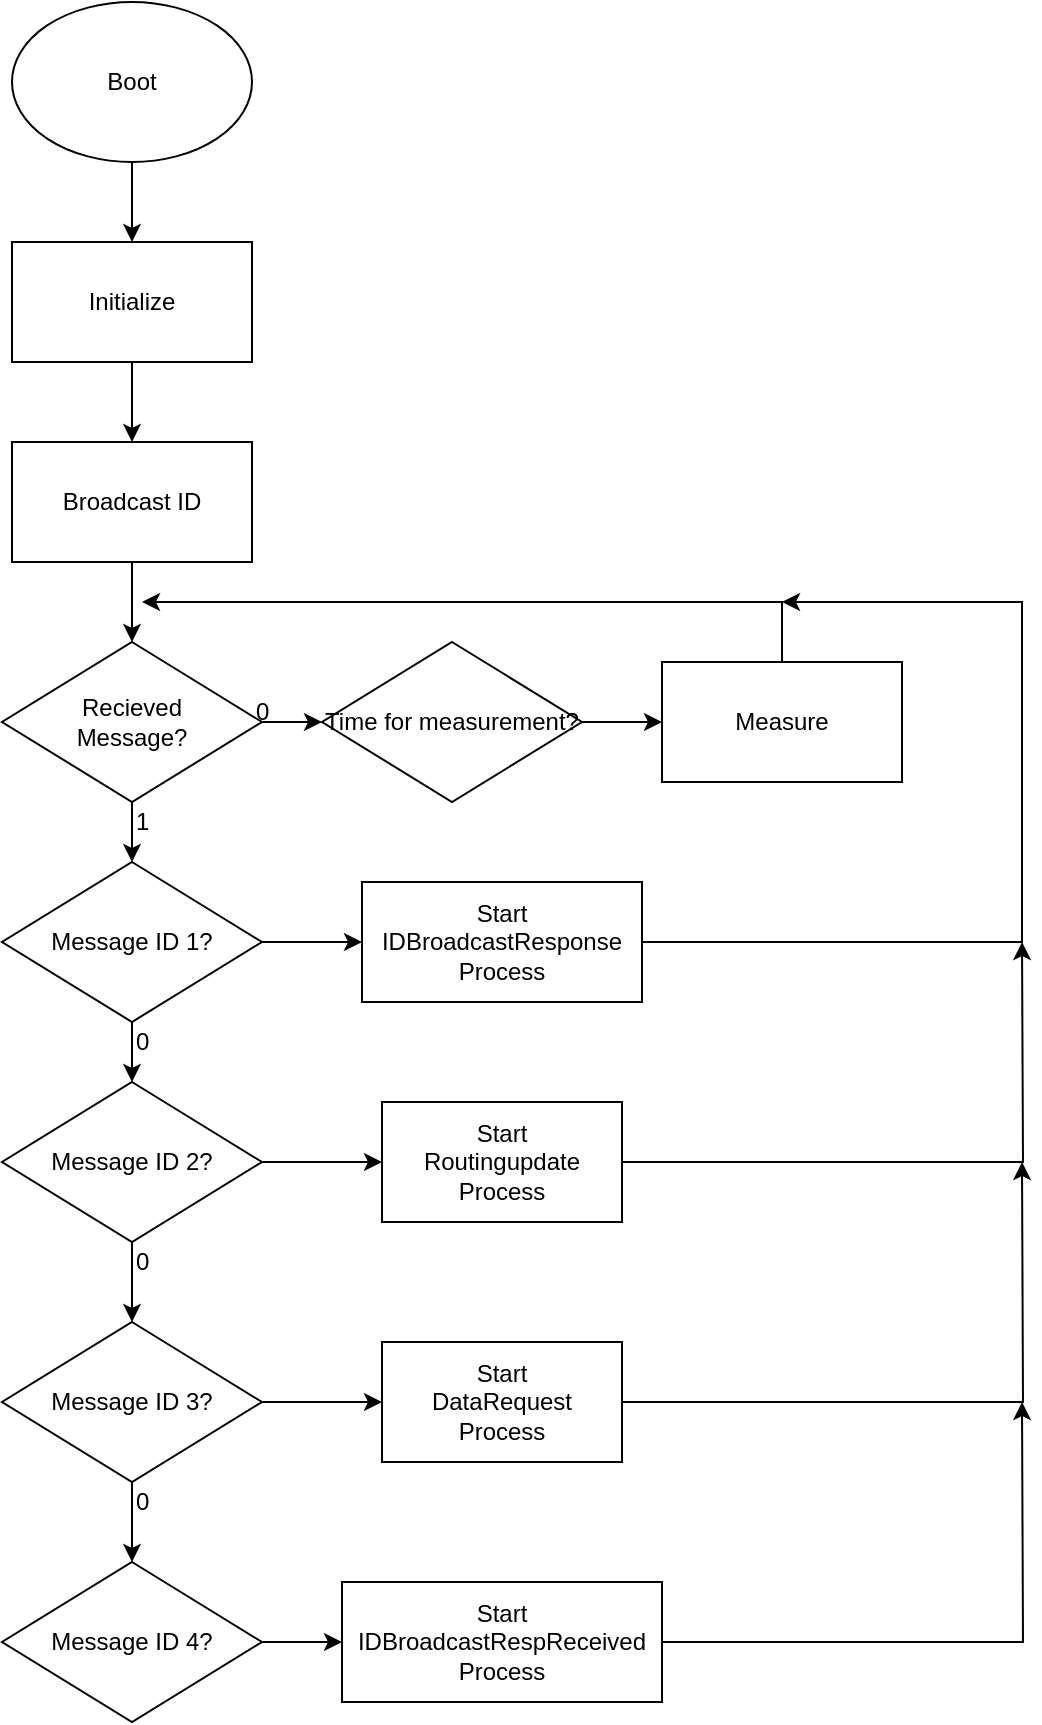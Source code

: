 <mxfile pages="1" version="11.2.8" type="device"><diagram id="FcfmcrpfDWoyMeW4BeTS" name="Page-1"><mxGraphModel dx="1408" dy="769" grid="1" gridSize="10" guides="1" tooltips="1" connect="1" arrows="1" fold="1" page="1" pageScale="1" pageWidth="850" pageHeight="1100" math="0" shadow="0"><root><mxCell id="0"/><mxCell id="1" parent="0"/><mxCell id="9sQWJs5O8eT6G7KeF-vx-9" value="" style="edgeStyle=orthogonalEdgeStyle;rounded=0;orthogonalLoop=1;jettySize=auto;html=1;" edge="1" parent="1" source="9sQWJs5O8eT6G7KeF-vx-1" target="9sQWJs5O8eT6G7KeF-vx-4"><mxGeometry relative="1" as="geometry"/></mxCell><mxCell id="9sQWJs5O8eT6G7KeF-vx-1" value="Boot" style="ellipse;whiteSpace=wrap;html=1;" vertex="1" parent="1"><mxGeometry x="265" y="100" width="120" height="80" as="geometry"/></mxCell><mxCell id="9sQWJs5O8eT6G7KeF-vx-8" value="" style="edgeStyle=orthogonalEdgeStyle;rounded=0;orthogonalLoop=1;jettySize=auto;html=1;" edge="1" parent="1" source="9sQWJs5O8eT6G7KeF-vx-4" target="9sQWJs5O8eT6G7KeF-vx-5"><mxGeometry relative="1" as="geometry"/></mxCell><mxCell id="9sQWJs5O8eT6G7KeF-vx-4" value="Initialize" style="rounded=0;whiteSpace=wrap;html=1;" vertex="1" parent="1"><mxGeometry x="265" y="220" width="120" height="60" as="geometry"/></mxCell><mxCell id="9sQWJs5O8eT6G7KeF-vx-7" value="" style="edgeStyle=orthogonalEdgeStyle;rounded=0;orthogonalLoop=1;jettySize=auto;html=1;" edge="1" parent="1" source="9sQWJs5O8eT6G7KeF-vx-5" target="9sQWJs5O8eT6G7KeF-vx-6"><mxGeometry relative="1" as="geometry"/></mxCell><mxCell id="9sQWJs5O8eT6G7KeF-vx-5" value="Broadcast ID" style="rounded=0;whiteSpace=wrap;html=1;" vertex="1" parent="1"><mxGeometry x="265" y="320" width="120" height="60" as="geometry"/></mxCell><mxCell id="9sQWJs5O8eT6G7KeF-vx-14" value="" style="edgeStyle=orthogonalEdgeStyle;rounded=0;orthogonalLoop=1;jettySize=auto;html=1;" edge="1" parent="1" source="9sQWJs5O8eT6G7KeF-vx-6" target="9sQWJs5O8eT6G7KeF-vx-13"><mxGeometry relative="1" as="geometry"/></mxCell><mxCell id="9sQWJs5O8eT6G7KeF-vx-18" value="" style="edgeStyle=orthogonalEdgeStyle;rounded=0;orthogonalLoop=1;jettySize=auto;html=1;" edge="1" parent="1" source="9sQWJs5O8eT6G7KeF-vx-6" target="9sQWJs5O8eT6G7KeF-vx-17"><mxGeometry relative="1" as="geometry"/></mxCell><mxCell id="9sQWJs5O8eT6G7KeF-vx-6" value="&lt;div&gt;Recieved&lt;/div&gt;&lt;div&gt;Message?&lt;br&gt;&lt;/div&gt;" style="rhombus;whiteSpace=wrap;html=1;" vertex="1" parent="1"><mxGeometry x="260" y="420" width="130" height="80" as="geometry"/></mxCell><mxCell id="9sQWJs5O8eT6G7KeF-vx-33" style="edgeStyle=orthogonalEdgeStyle;rounded=0;orthogonalLoop=1;jettySize=auto;html=1;exitX=1;exitY=0.5;exitDx=0;exitDy=0;entryX=0;entryY=0.5;entryDx=0;entryDy=0;" edge="1" parent="1" source="9sQWJs5O8eT6G7KeF-vx-17" target="9sQWJs5O8eT6G7KeF-vx-31"><mxGeometry relative="1" as="geometry"/></mxCell><mxCell id="9sQWJs5O8eT6G7KeF-vx-17" value="&lt;div&gt;Time for measurement?&lt;br&gt;&lt;/div&gt;" style="rhombus;whiteSpace=wrap;html=1;" vertex="1" parent="1"><mxGeometry x="420" y="420" width="130" height="80" as="geometry"/></mxCell><mxCell id="9sQWJs5O8eT6G7KeF-vx-16" value="" style="edgeStyle=orthogonalEdgeStyle;rounded=0;orthogonalLoop=1;jettySize=auto;html=1;" edge="1" parent="1" source="9sQWJs5O8eT6G7KeF-vx-13" target="9sQWJs5O8eT6G7KeF-vx-15"><mxGeometry relative="1" as="geometry"/></mxCell><mxCell id="9sQWJs5O8eT6G7KeF-vx-39" value="" style="edgeStyle=orthogonalEdgeStyle;rounded=0;orthogonalLoop=1;jettySize=auto;html=1;" edge="1" parent="1" source="9sQWJs5O8eT6G7KeF-vx-13" target="9sQWJs5O8eT6G7KeF-vx-25"><mxGeometry relative="1" as="geometry"/></mxCell><mxCell id="9sQWJs5O8eT6G7KeF-vx-13" value="Message ID 1?" style="rhombus;whiteSpace=wrap;html=1;" vertex="1" parent="1"><mxGeometry x="260" y="530" width="130" height="80" as="geometry"/></mxCell><mxCell id="9sQWJs5O8eT6G7KeF-vx-20" value="" style="edgeStyle=orthogonalEdgeStyle;rounded=0;orthogonalLoop=1;jettySize=auto;html=1;" edge="1" parent="1" source="9sQWJs5O8eT6G7KeF-vx-15" target="9sQWJs5O8eT6G7KeF-vx-19"><mxGeometry relative="1" as="geometry"/></mxCell><mxCell id="9sQWJs5O8eT6G7KeF-vx-40" value="" style="edgeStyle=orthogonalEdgeStyle;rounded=0;orthogonalLoop=1;jettySize=auto;html=1;" edge="1" parent="1" source="9sQWJs5O8eT6G7KeF-vx-15" target="9sQWJs5O8eT6G7KeF-vx-34"><mxGeometry relative="1" as="geometry"/></mxCell><mxCell id="9sQWJs5O8eT6G7KeF-vx-15" value="Message ID 2?" style="rhombus;whiteSpace=wrap;html=1;" vertex="1" parent="1"><mxGeometry x="260" y="640" width="130" height="80" as="geometry"/></mxCell><mxCell id="9sQWJs5O8eT6G7KeF-vx-22" value="" style="edgeStyle=orthogonalEdgeStyle;rounded=0;orthogonalLoop=1;jettySize=auto;html=1;" edge="1" parent="1" source="9sQWJs5O8eT6G7KeF-vx-19" target="9sQWJs5O8eT6G7KeF-vx-21"><mxGeometry relative="1" as="geometry"/></mxCell><mxCell id="9sQWJs5O8eT6G7KeF-vx-41" value="" style="edgeStyle=orthogonalEdgeStyle;rounded=0;orthogonalLoop=1;jettySize=auto;html=1;" edge="1" parent="1" source="9sQWJs5O8eT6G7KeF-vx-19" target="9sQWJs5O8eT6G7KeF-vx-35"><mxGeometry relative="1" as="geometry"/></mxCell><mxCell id="9sQWJs5O8eT6G7KeF-vx-19" value="Message ID 3?" style="rhombus;whiteSpace=wrap;html=1;" vertex="1" parent="1"><mxGeometry x="260" y="760" width="130" height="80" as="geometry"/></mxCell><mxCell id="9sQWJs5O8eT6G7KeF-vx-42" value="" style="edgeStyle=orthogonalEdgeStyle;rounded=0;orthogonalLoop=1;jettySize=auto;html=1;" edge="1" parent="1" source="9sQWJs5O8eT6G7KeF-vx-21" target="9sQWJs5O8eT6G7KeF-vx-36"><mxGeometry relative="1" as="geometry"/></mxCell><mxCell id="9sQWJs5O8eT6G7KeF-vx-21" value="Message ID 4?" style="rhombus;whiteSpace=wrap;html=1;" vertex="1" parent="1"><mxGeometry x="260" y="880" width="130" height="80" as="geometry"/></mxCell><mxCell id="9sQWJs5O8eT6G7KeF-vx-43" style="edgeStyle=orthogonalEdgeStyle;rounded=0;orthogonalLoop=1;jettySize=auto;html=1;exitX=1;exitY=0.5;exitDx=0;exitDy=0;endArrow=classic;endFill=1;" edge="1" parent="1" source="9sQWJs5O8eT6G7KeF-vx-25"><mxGeometry relative="1" as="geometry"><mxPoint x="650" y="400" as="targetPoint"/><Array as="points"><mxPoint x="770" y="570"/><mxPoint x="770" y="400"/></Array></mxGeometry></mxCell><mxCell id="9sQWJs5O8eT6G7KeF-vx-25" value="&lt;div&gt;Start&lt;/div&gt;&lt;div&gt;IDBroadcastResponse&lt;/div&gt;&lt;div&gt;Process&lt;br&gt;&lt;/div&gt;" style="rounded=0;whiteSpace=wrap;html=1;" vertex="1" parent="1"><mxGeometry x="440" y="540" width="140" height="60" as="geometry"/></mxCell><mxCell id="9sQWJs5O8eT6G7KeF-vx-26" value="1" style="text;html=1;resizable=0;points=[];autosize=1;align=left;verticalAlign=top;spacingTop=-4;" vertex="1" parent="1"><mxGeometry x="325" y="500" width="20" height="20" as="geometry"/></mxCell><mxCell id="9sQWJs5O8eT6G7KeF-vx-27" value="0" style="text;html=1;resizable=0;points=[];autosize=1;align=left;verticalAlign=top;spacingTop=-4;" vertex="1" parent="1"><mxGeometry x="385" y="445" width="20" height="20" as="geometry"/></mxCell><mxCell id="9sQWJs5O8eT6G7KeF-vx-28" value="0" style="text;html=1;resizable=0;points=[];autosize=1;align=left;verticalAlign=top;spacingTop=-4;" vertex="1" parent="1"><mxGeometry x="325" y="610" width="20" height="20" as="geometry"/></mxCell><mxCell id="9sQWJs5O8eT6G7KeF-vx-29" value="0" style="text;html=1;resizable=0;points=[];autosize=1;align=left;verticalAlign=top;spacingTop=-4;" vertex="1" parent="1"><mxGeometry x="325" y="720" width="20" height="20" as="geometry"/></mxCell><mxCell id="9sQWJs5O8eT6G7KeF-vx-30" value="0" style="text;html=1;resizable=0;points=[];autosize=1;align=left;verticalAlign=top;spacingTop=-4;" vertex="1" parent="1"><mxGeometry x="325" y="840" width="20" height="20" as="geometry"/></mxCell><mxCell id="9sQWJs5O8eT6G7KeF-vx-32" style="edgeStyle=orthogonalEdgeStyle;rounded=0;orthogonalLoop=1;jettySize=auto;html=1;exitX=0.5;exitY=0;exitDx=0;exitDy=0;" edge="1" parent="1" source="9sQWJs5O8eT6G7KeF-vx-31"><mxGeometry relative="1" as="geometry"><mxPoint x="330" y="400" as="targetPoint"/><Array as="points"><mxPoint x="650" y="400"/></Array></mxGeometry></mxCell><mxCell id="9sQWJs5O8eT6G7KeF-vx-31" value="Measure" style="rounded=0;whiteSpace=wrap;html=1;" vertex="1" parent="1"><mxGeometry x="590" y="430" width="120" height="60" as="geometry"/></mxCell><mxCell id="9sQWJs5O8eT6G7KeF-vx-44" style="edgeStyle=orthogonalEdgeStyle;rounded=0;orthogonalLoop=1;jettySize=auto;html=1;exitX=1;exitY=0.5;exitDx=0;exitDy=0;endArrow=classic;endFill=1;" edge="1" parent="1" source="9sQWJs5O8eT6G7KeF-vx-34"><mxGeometry relative="1" as="geometry"><mxPoint x="770" y="570" as="targetPoint"/></mxGeometry></mxCell><mxCell id="9sQWJs5O8eT6G7KeF-vx-34" value="&lt;div&gt;Start&lt;/div&gt;&lt;div&gt;Routingupdate&lt;/div&gt;&lt;div&gt;Process&lt;br&gt;&lt;/div&gt;" style="rounded=0;whiteSpace=wrap;html=1;" vertex="1" parent="1"><mxGeometry x="450" y="650" width="120" height="60" as="geometry"/></mxCell><mxCell id="9sQWJs5O8eT6G7KeF-vx-45" style="edgeStyle=orthogonalEdgeStyle;rounded=0;orthogonalLoop=1;jettySize=auto;html=1;exitX=1;exitY=0.5;exitDx=0;exitDy=0;endArrow=classic;endFill=1;" edge="1" parent="1" source="9sQWJs5O8eT6G7KeF-vx-35"><mxGeometry relative="1" as="geometry"><mxPoint x="770" y="680" as="targetPoint"/></mxGeometry></mxCell><mxCell id="9sQWJs5O8eT6G7KeF-vx-35" value="&lt;div&gt;Start&lt;/div&gt;&lt;div&gt;DataRequest&lt;/div&gt;&lt;div&gt;Process&lt;br&gt;&lt;/div&gt;" style="rounded=0;whiteSpace=wrap;html=1;" vertex="1" parent="1"><mxGeometry x="450" y="770" width="120" height="60" as="geometry"/></mxCell><mxCell id="9sQWJs5O8eT6G7KeF-vx-46" style="edgeStyle=orthogonalEdgeStyle;rounded=0;orthogonalLoop=1;jettySize=auto;html=1;exitX=1;exitY=0.5;exitDx=0;exitDy=0;endArrow=classic;endFill=1;" edge="1" parent="1" source="9sQWJs5O8eT6G7KeF-vx-36"><mxGeometry relative="1" as="geometry"><mxPoint x="770" y="800" as="targetPoint"/></mxGeometry></mxCell><mxCell id="9sQWJs5O8eT6G7KeF-vx-36" value="&lt;div&gt;Start&lt;/div&gt;&lt;div&gt;IDBroadcastRespReceived&lt;/div&gt;&lt;div&gt;Process&lt;br&gt;&lt;/div&gt;" style="rounded=0;whiteSpace=wrap;html=1;" vertex="1" parent="1"><mxGeometry x="430" y="890" width="160" height="60" as="geometry"/></mxCell></root></mxGraphModel></diagram></mxfile>